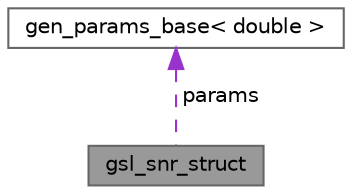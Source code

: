 digraph "gsl_snr_struct"
{
 // LATEX_PDF_SIZE
  bgcolor="transparent";
  edge [fontname=Helvetica,fontsize=10,labelfontname=Helvetica,labelfontsize=10];
  node [fontname=Helvetica,fontsize=10,shape=box,height=0.2,width=0.4];
  Node1 [label="gsl_snr_struct",height=0.2,width=0.4,color="gray40", fillcolor="grey60", style="filled", fontcolor="black",tooltip=" "];
  Node2 -> Node1 [dir="back",color="darkorchid3",style="dashed",label=" params" ];
  Node2 [label="gen_params_base\< double \>",height=0.2,width=0.4,color="gray40", fillcolor="white", style="filled",URL="$classgen__params__base.html",tooltip=" "];
}
